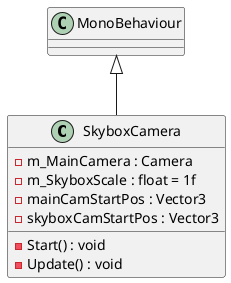@startuml
class SkyboxCamera {
    - m_MainCamera : Camera
    - m_SkyboxScale : float = 1f
    - mainCamStartPos : Vector3
    - skyboxCamStartPos : Vector3
    - Start() : void
    - Update() : void
}
MonoBehaviour <|-- SkyboxCamera
@enduml
